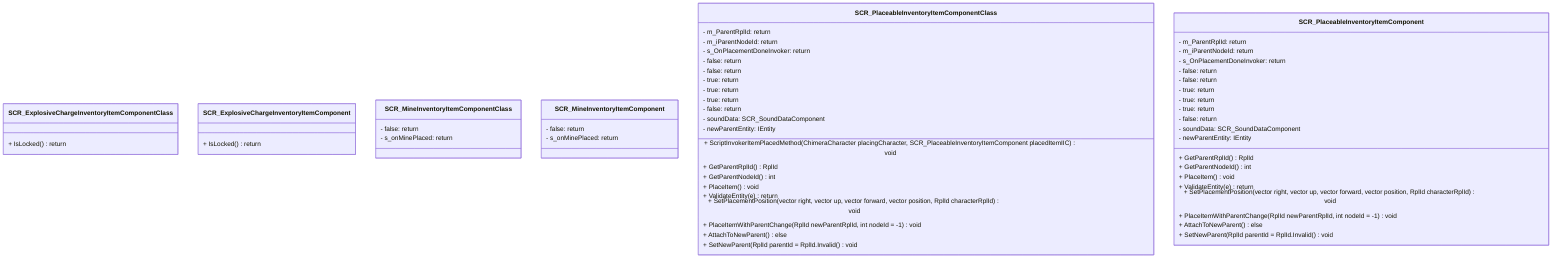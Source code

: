 classDiagram

    class SCR_ExplosiveChargeInventoryItemComponentClass {
        + IsLocked() return
    }

    class SCR_ExplosiveChargeInventoryItemComponent {
        + IsLocked() return
    }

    class SCR_MineInventoryItemComponentClass {
        - false: return
        - s_onMinePlaced: return
    }

    class SCR_MineInventoryItemComponent {
        - false: return
        - s_onMinePlaced: return
    }

    class SCR_PlaceableInventoryItemComponentClass {
        - m_ParentRplId: return
        - m_iParentNodeId: return
        - s_OnPlacementDoneInvoker: return
        - false: return
        - false: return
        - true: return
        - true: return
        - true: return
        - false: return
        - soundData: SCR_SoundDataComponent
        - newParentEntity: IEntity
        + ScriptInvokerItemPlacedMethod(ChimeraCharacter placingCharacter, SCR_PlaceableInventoryItemComponent placedItemIIC) void
        + GetParentRplId() RplId
        + GetParentNodeId() int
        + PlaceItem() void
        + ValidateEntity(e) return
        + SetPlacementPosition(vector right, vector up, vector forward, vector position, RplId characterRplId) void
        + PlaceItemWithParentChange(RplId newParentRplId, int nodeId = -1) void
        + AttachToNewParent() else
        + SetNewParent(RplId parentId = RplId.Invalid() void
    }

    class SCR_PlaceableInventoryItemComponent {
        - m_ParentRplId: return
        - m_iParentNodeId: return
        - s_OnPlacementDoneInvoker: return
        - false: return
        - false: return
        - true: return
        - true: return
        - true: return
        - false: return
        - soundData: SCR_SoundDataComponent
        - newParentEntity: IEntity
        + GetParentRplId() RplId
        + GetParentNodeId() int
        + PlaceItem() void
        + ValidateEntity(e) return
        + SetPlacementPosition(vector right, vector up, vector forward, vector position, RplId characterRplId) void
        + PlaceItemWithParentChange(RplId newParentRplId, int nodeId = -1) void
        + AttachToNewParent() else
        + SetNewParent(RplId parentId = RplId.Invalid() void
    }
